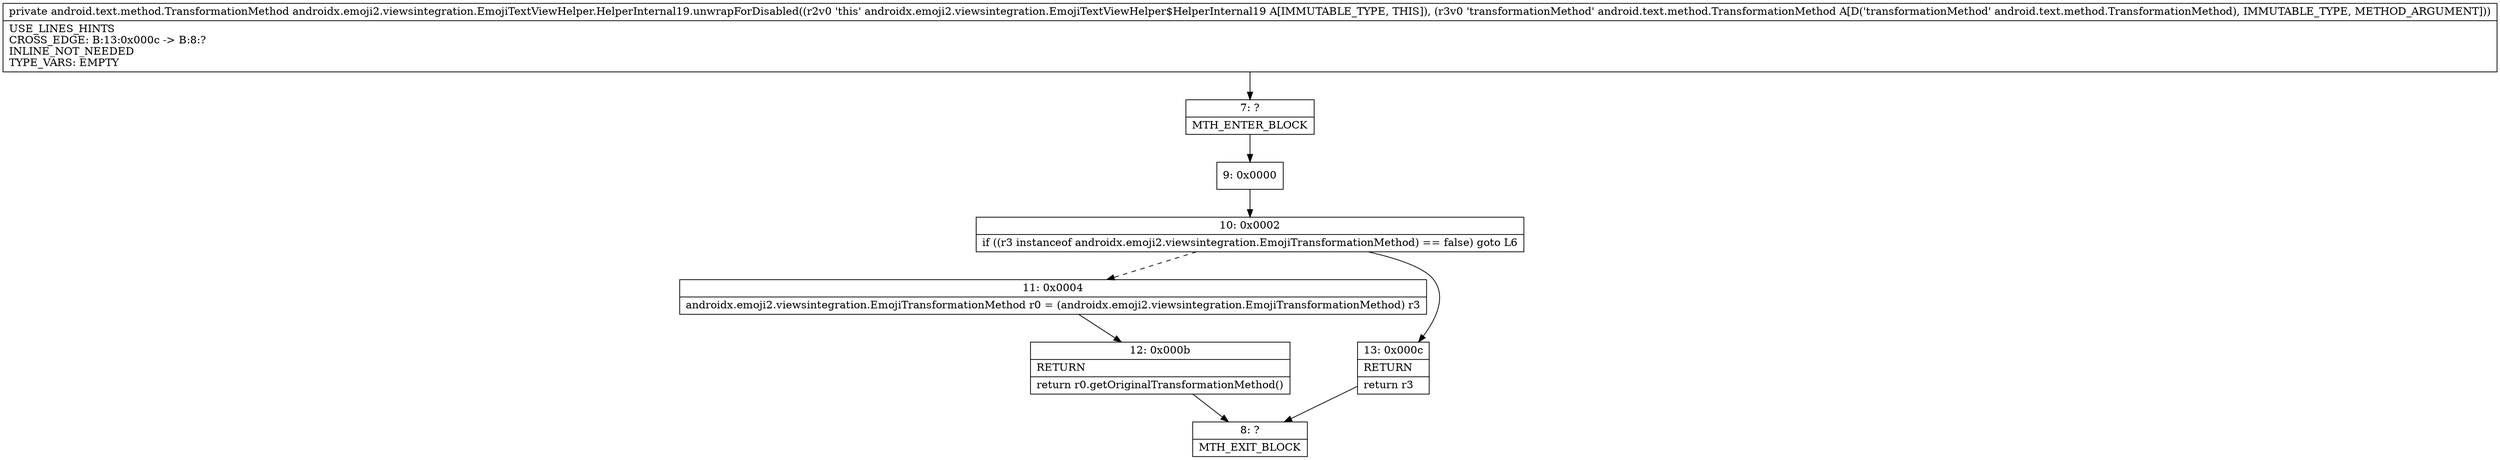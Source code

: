 digraph "CFG forandroidx.emoji2.viewsintegration.EmojiTextViewHelper.HelperInternal19.unwrapForDisabled(Landroid\/text\/method\/TransformationMethod;)Landroid\/text\/method\/TransformationMethod;" {
Node_7 [shape=record,label="{7\:\ ?|MTH_ENTER_BLOCK\l}"];
Node_9 [shape=record,label="{9\:\ 0x0000}"];
Node_10 [shape=record,label="{10\:\ 0x0002|if ((r3 instanceof androidx.emoji2.viewsintegration.EmojiTransformationMethod) == false) goto L6\l}"];
Node_11 [shape=record,label="{11\:\ 0x0004|androidx.emoji2.viewsintegration.EmojiTransformationMethod r0 = (androidx.emoji2.viewsintegration.EmojiTransformationMethod) r3\l}"];
Node_12 [shape=record,label="{12\:\ 0x000b|RETURN\l|return r0.getOriginalTransformationMethod()\l}"];
Node_8 [shape=record,label="{8\:\ ?|MTH_EXIT_BLOCK\l}"];
Node_13 [shape=record,label="{13\:\ 0x000c|RETURN\l|return r3\l}"];
MethodNode[shape=record,label="{private android.text.method.TransformationMethod androidx.emoji2.viewsintegration.EmojiTextViewHelper.HelperInternal19.unwrapForDisabled((r2v0 'this' androidx.emoji2.viewsintegration.EmojiTextViewHelper$HelperInternal19 A[IMMUTABLE_TYPE, THIS]), (r3v0 'transformationMethod' android.text.method.TransformationMethod A[D('transformationMethod' android.text.method.TransformationMethod), IMMUTABLE_TYPE, METHOD_ARGUMENT]))  | USE_LINES_HINTS\lCROSS_EDGE: B:13:0x000c \-\> B:8:?\lINLINE_NOT_NEEDED\lTYPE_VARS: EMPTY\l}"];
MethodNode -> Node_7;Node_7 -> Node_9;
Node_9 -> Node_10;
Node_10 -> Node_11[style=dashed];
Node_10 -> Node_13;
Node_11 -> Node_12;
Node_12 -> Node_8;
Node_13 -> Node_8;
}


